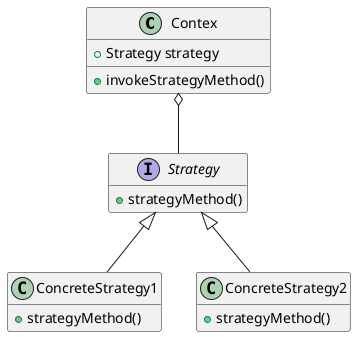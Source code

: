 @startuml StrategyPattern
hide empty members

class Contex{
    + Strategy strategy
    + invokeStrategyMethod()
}

interface Strategy{
    + strategyMethod()
}

class ConcreteStrategy1{
    + strategyMethod()
}

class ConcreteStrategy2{
    + strategyMethod()
}

Contex o-- Strategy
Strategy <|-- ConcreteStrategy1
Strategy <|-- ConcreteStrategy2

@enduml